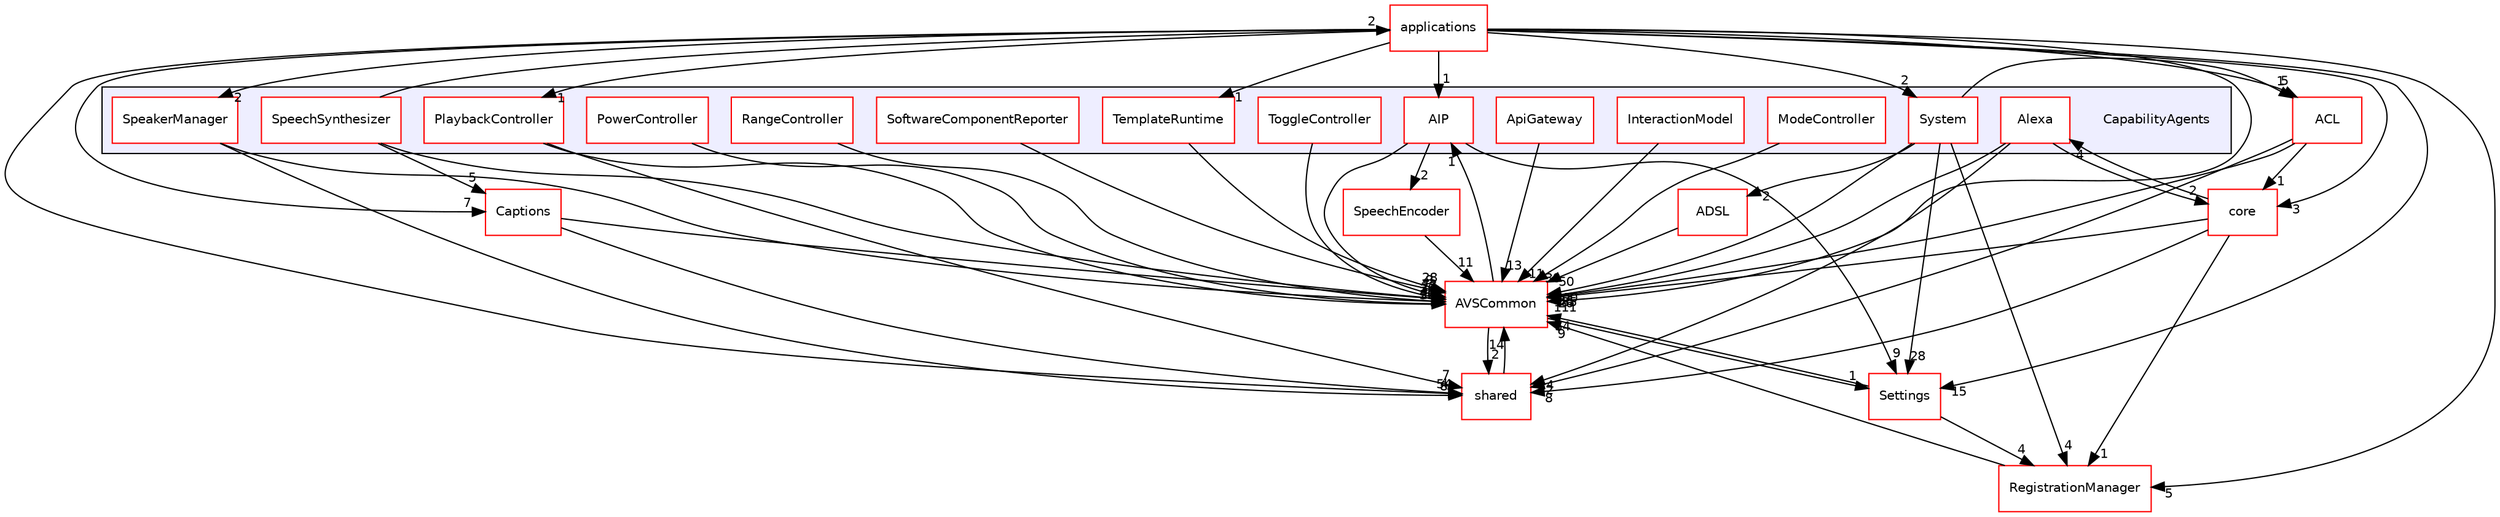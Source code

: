 digraph "/workplace/avs-device-sdk/CapabilityAgents" {
  compound=true
  node [ fontsize="10", fontname="Helvetica"];
  edge [ labelfontsize="10", labelfontname="Helvetica"];
  subgraph clusterdir_7cf910bd1d7603f12ef47ff650cec893 {
    graph [ bgcolor="#eeeeff", pencolor="black", label="" URL="dir_7cf910bd1d7603f12ef47ff650cec893.html"];
    dir_7cf910bd1d7603f12ef47ff650cec893 [shape=plaintext label="CapabilityAgents"];
    dir_cc045affa42b6b559da6861739bda652 [shape=box label="AIP" color="red" fillcolor="white" style="filled" URL="dir_cc045affa42b6b559da6861739bda652.html"];
    dir_a1558373db80e0c64649c83f312e1e2c [shape=box label="Alexa" color="red" fillcolor="white" style="filled" URL="dir_a1558373db80e0c64649c83f312e1e2c.html"];
    dir_3a57c8530640bbf2cee32213bc543583 [shape=box label="ApiGateway" color="red" fillcolor="white" style="filled" URL="dir_3a57c8530640bbf2cee32213bc543583.html"];
    dir_011a3f6e181db4516776f7256f22dadd [shape=box label="InteractionModel" color="red" fillcolor="white" style="filled" URL="dir_011a3f6e181db4516776f7256f22dadd.html"];
    dir_3df52af57ec6c87b0a170886eb8aac70 [shape=box label="ModeController" color="red" fillcolor="white" style="filled" URL="dir_3df52af57ec6c87b0a170886eb8aac70.html"];
    dir_7b6c89f8529a936fe9cff738852cb883 [shape=box label="PlaybackController" color="red" fillcolor="white" style="filled" URL="dir_7b6c89f8529a936fe9cff738852cb883.html"];
    dir_32f5978b09742a25fd0ec6ffcbf8c09b [shape=box label="PowerController" color="red" fillcolor="white" style="filled" URL="dir_32f5978b09742a25fd0ec6ffcbf8c09b.html"];
    dir_91c0e80209b769b24ceff766697d73ba [shape=box label="RangeController" color="red" fillcolor="white" style="filled" URL="dir_91c0e80209b769b24ceff766697d73ba.html"];
    dir_d33797a8bcde389e7cefdb2fa2a2b27e [shape=box label="SoftwareComponentReporter" color="red" fillcolor="white" style="filled" URL="dir_d33797a8bcde389e7cefdb2fa2a2b27e.html"];
    dir_bc46a16e1ec7aec8565980dcd59aba5c [shape=box label="SpeakerManager" color="red" fillcolor="white" style="filled" URL="dir_bc46a16e1ec7aec8565980dcd59aba5c.html"];
    dir_097c79eef3239c0772ccd3b4f7a59e99 [shape=box label="SpeechSynthesizer" color="red" fillcolor="white" style="filled" URL="dir_097c79eef3239c0772ccd3b4f7a59e99.html"];
    dir_5c34f9d308a00f77f2da80e40fcb7b22 [shape=box label="System" color="red" fillcolor="white" style="filled" URL="dir_5c34f9d308a00f77f2da80e40fcb7b22.html"];
    dir_ad7482f55cfb335a38f864aa77f75e62 [shape=box label="TemplateRuntime" color="red" fillcolor="white" style="filled" URL="dir_ad7482f55cfb335a38f864aa77f75e62.html"];
    dir_e1ef50537ba68936dd63b97343608c6c [shape=box label="ToggleController" color="red" fillcolor="white" style="filled" URL="dir_e1ef50537ba68936dd63b97343608c6c.html"];
  }
  dir_9982052f7ce695d12571567315b2fafa [shape=box label="shared" fillcolor="white" style="filled" color="red" URL="dir_9982052f7ce695d12571567315b2fafa.html"];
  dir_a6e4fee11f07c3b70486e88fe92cbbdc [shape=box label="applications" fillcolor="white" style="filled" color="red" URL="dir_a6e4fee11f07c3b70486e88fe92cbbdc.html"];
  dir_6b07903b29b547047bfa8a8b819c80bf [shape=box label="SpeechEncoder" fillcolor="white" style="filled" color="red" URL="dir_6b07903b29b547047bfa8a8b819c80bf.html"];
  dir_de0e77330fd0ab33359e90b501923c8e [shape=box label="Captions" fillcolor="white" style="filled" color="red" URL="dir_de0e77330fd0ab33359e90b501923c8e.html"];
  dir_8ae0dd75af039a94f4269584fb8eef13 [shape=box label="Settings" fillcolor="white" style="filled" color="red" URL="dir_8ae0dd75af039a94f4269584fb8eef13.html"];
  dir_b1dfedc9efa610ba8c818c30206ff41f [shape=box label="ACL" fillcolor="white" style="filled" color="red" URL="dir_b1dfedc9efa610ba8c818c30206ff41f.html"];
  dir_13e65effb2bde530b17b3d5eefcd0266 [shape=box label="AVSCommon" fillcolor="white" style="filled" color="red" URL="dir_13e65effb2bde530b17b3d5eefcd0266.html"];
  dir_b14333b5607b47fe7356eaa790107bd3 [shape=box label="RegistrationManager" fillcolor="white" style="filled" color="red" URL="dir_b14333b5607b47fe7356eaa790107bd3.html"];
  dir_4270bfced15e0e73154b13468c7c9ad9 [shape=box label="core" fillcolor="white" style="filled" color="red" URL="dir_4270bfced15e0e73154b13468c7c9ad9.html"];
  dir_edb1b7e8f1a5d5a1b864206edd6d398d [shape=box label="ADSL" fillcolor="white" style="filled" color="red" URL="dir_edb1b7e8f1a5d5a1b864206edd6d398d.html"];
  dir_bc46a16e1ec7aec8565980dcd59aba5c->dir_9982052f7ce695d12571567315b2fafa [headlabel="8", labeldistance=1.5 headhref="dir_000374_000549.html"];
  dir_bc46a16e1ec7aec8565980dcd59aba5c->dir_13e65effb2bde530b17b3d5eefcd0266 [headlabel="47", labeldistance=1.5 headhref="dir_000374_000017.html"];
  dir_5c34f9d308a00f77f2da80e40fcb7b22->dir_8ae0dd75af039a94f4269584fb8eef13 [headlabel="28", labeldistance=1.5 headhref="dir_000384_000539.html"];
  dir_5c34f9d308a00f77f2da80e40fcb7b22->dir_b1dfedc9efa610ba8c818c30206ff41f [headlabel="1", labeldistance=1.5 headhref="dir_000384_000000.html"];
  dir_5c34f9d308a00f77f2da80e40fcb7b22->dir_13e65effb2bde530b17b3d5eefcd0266 [headlabel="100", labeldistance=1.5 headhref="dir_000384_000017.html"];
  dir_5c34f9d308a00f77f2da80e40fcb7b22->dir_b14333b5607b47fe7356eaa790107bd3 [headlabel="4", labeldistance=1.5 headhref="dir_000384_000524.html"];
  dir_5c34f9d308a00f77f2da80e40fcb7b22->dir_edb1b7e8f1a5d5a1b864206edd6d398d [headlabel="2", labeldistance=1.5 headhref="dir_000384_000011.html"];
  dir_9982052f7ce695d12571567315b2fafa->dir_13e65effb2bde530b17b3d5eefcd0266 [headlabel="14", labeldistance=1.5 headhref="dir_000549_000017.html"];
  dir_011a3f6e181db4516776f7256f22dadd->dir_13e65effb2bde530b17b3d5eefcd0266 [headlabel="11", labeldistance=1.5 headhref="dir_000344_000017.html"];
  dir_6b07903b29b547047bfa8a8b819c80bf->dir_13e65effb2bde530b17b3d5eefcd0266 [headlabel="11", labeldistance=1.5 headhref="dir_000585_000017.html"];
  dir_a6e4fee11f07c3b70486e88fe92cbbdc->dir_bc46a16e1ec7aec8565980dcd59aba5c [headlabel="2", labeldistance=1.5 headhref="dir_000028_000374.html"];
  dir_a6e4fee11f07c3b70486e88fe92cbbdc->dir_5c34f9d308a00f77f2da80e40fcb7b22 [headlabel="2", labeldistance=1.5 headhref="dir_000028_000384.html"];
  dir_a6e4fee11f07c3b70486e88fe92cbbdc->dir_9982052f7ce695d12571567315b2fafa [headlabel="54", labeldistance=1.5 headhref="dir_000028_000549.html"];
  dir_a6e4fee11f07c3b70486e88fe92cbbdc->dir_cc045affa42b6b559da6861739bda652 [headlabel="1", labeldistance=1.5 headhref="dir_000028_000329.html"];
  dir_a6e4fee11f07c3b70486e88fe92cbbdc->dir_de0e77330fd0ab33359e90b501923c8e [headlabel="7", labeldistance=1.5 headhref="dir_000028_000400.html"];
  dir_a6e4fee11f07c3b70486e88fe92cbbdc->dir_8ae0dd75af039a94f4269584fb8eef13 [headlabel="15", labeldistance=1.5 headhref="dir_000028_000539.html"];
  dir_a6e4fee11f07c3b70486e88fe92cbbdc->dir_b1dfedc9efa610ba8c818c30206ff41f [headlabel="5", labeldistance=1.5 headhref="dir_000028_000000.html"];
  dir_a6e4fee11f07c3b70486e88fe92cbbdc->dir_13e65effb2bde530b17b3d5eefcd0266 [headlabel="111", labeldistance=1.5 headhref="dir_000028_000017.html"];
  dir_a6e4fee11f07c3b70486e88fe92cbbdc->dir_b14333b5607b47fe7356eaa790107bd3 [headlabel="5", labeldistance=1.5 headhref="dir_000028_000524.html"];
  dir_a6e4fee11f07c3b70486e88fe92cbbdc->dir_4270bfced15e0e73154b13468c7c9ad9 [headlabel="3", labeldistance=1.5 headhref="dir_000028_000426.html"];
  dir_a6e4fee11f07c3b70486e88fe92cbbdc->dir_7b6c89f8529a936fe9cff738852cb883 [headlabel="1", labeldistance=1.5 headhref="dir_000028_000354.html"];
  dir_a6e4fee11f07c3b70486e88fe92cbbdc->dir_ad7482f55cfb335a38f864aa77f75e62 [headlabel="1", labeldistance=1.5 headhref="dir_000028_000390.html"];
  dir_32f5978b09742a25fd0ec6ffcbf8c09b->dir_13e65effb2bde530b17b3d5eefcd0266 [headlabel="20", labeldistance=1.5 headhref="dir_000359_000017.html"];
  dir_097c79eef3239c0772ccd3b4f7a59e99->dir_a6e4fee11f07c3b70486e88fe92cbbdc [headlabel="2", labeldistance=1.5 headhref="dir_000379_000028.html"];
  dir_097c79eef3239c0772ccd3b4f7a59e99->dir_de0e77330fd0ab33359e90b501923c8e [headlabel="5", labeldistance=1.5 headhref="dir_000379_000400.html"];
  dir_097c79eef3239c0772ccd3b4f7a59e99->dir_13e65effb2bde530b17b3d5eefcd0266 [headlabel="39", labeldistance=1.5 headhref="dir_000379_000017.html"];
  dir_3a57c8530640bbf2cee32213bc543583->dir_13e65effb2bde530b17b3d5eefcd0266 [headlabel="13", labeldistance=1.5 headhref="dir_000339_000017.html"];
  dir_cc045affa42b6b559da6861739bda652->dir_6b07903b29b547047bfa8a8b819c80bf [headlabel="2", labeldistance=1.5 headhref="dir_000329_000585.html"];
  dir_cc045affa42b6b559da6861739bda652->dir_8ae0dd75af039a94f4269584fb8eef13 [headlabel="9", labeldistance=1.5 headhref="dir_000329_000539.html"];
  dir_cc045affa42b6b559da6861739bda652->dir_13e65effb2bde530b17b3d5eefcd0266 [headlabel="72", labeldistance=1.5 headhref="dir_000329_000017.html"];
  dir_e1ef50537ba68936dd63b97343608c6c->dir_13e65effb2bde530b17b3d5eefcd0266 [headlabel="27", labeldistance=1.5 headhref="dir_000395_000017.html"];
  dir_3df52af57ec6c87b0a170886eb8aac70->dir_13e65effb2bde530b17b3d5eefcd0266 [headlabel="30", labeldistance=1.5 headhref="dir_000349_000017.html"];
  dir_de0e77330fd0ab33359e90b501923c8e->dir_9982052f7ce695d12571567315b2fafa [headlabel="4", labeldistance=1.5 headhref="dir_000400_000549.html"];
  dir_de0e77330fd0ab33359e90b501923c8e->dir_13e65effb2bde530b17b3d5eefcd0266 [headlabel="24", labeldistance=1.5 headhref="dir_000400_000017.html"];
  dir_8ae0dd75af039a94f4269584fb8eef13->dir_13e65effb2bde530b17b3d5eefcd0266 [headlabel="54", labeldistance=1.5 headhref="dir_000539_000017.html"];
  dir_8ae0dd75af039a94f4269584fb8eef13->dir_b14333b5607b47fe7356eaa790107bd3 [headlabel="4", labeldistance=1.5 headhref="dir_000539_000524.html"];
  dir_b1dfedc9efa610ba8c818c30206ff41f->dir_9982052f7ce695d12571567315b2fafa [headlabel="2", labeldistance=1.5 headhref="dir_000000_000549.html"];
  dir_b1dfedc9efa610ba8c818c30206ff41f->dir_13e65effb2bde530b17b3d5eefcd0266 [headlabel="135", labeldistance=1.5 headhref="dir_000000_000017.html"];
  dir_b1dfedc9efa610ba8c818c30206ff41f->dir_4270bfced15e0e73154b13468c7c9ad9 [headlabel="1", labeldistance=1.5 headhref="dir_000000_000426.html"];
  dir_13e65effb2bde530b17b3d5eefcd0266->dir_9982052f7ce695d12571567315b2fafa [headlabel="2", labeldistance=1.5 headhref="dir_000017_000549.html"];
  dir_13e65effb2bde530b17b3d5eefcd0266->dir_cc045affa42b6b559da6861739bda652 [headlabel="1", labeldistance=1.5 headhref="dir_000017_000329.html"];
  dir_13e65effb2bde530b17b3d5eefcd0266->dir_8ae0dd75af039a94f4269584fb8eef13 [headlabel="1", labeldistance=1.5 headhref="dir_000017_000539.html"];
  dir_b14333b5607b47fe7356eaa790107bd3->dir_13e65effb2bde530b17b3d5eefcd0266 [headlabel="9", labeldistance=1.5 headhref="dir_000524_000017.html"];
  dir_4270bfced15e0e73154b13468c7c9ad9->dir_9982052f7ce695d12571567315b2fafa [headlabel="8", labeldistance=1.5 headhref="dir_000426_000549.html"];
  dir_4270bfced15e0e73154b13468c7c9ad9->dir_13e65effb2bde530b17b3d5eefcd0266 [headlabel="26", labeldistance=1.5 headhref="dir_000426_000017.html"];
  dir_4270bfced15e0e73154b13468c7c9ad9->dir_b14333b5607b47fe7356eaa790107bd3 [headlabel="1", labeldistance=1.5 headhref="dir_000426_000524.html"];
  dir_4270bfced15e0e73154b13468c7c9ad9->dir_a1558373db80e0c64649c83f312e1e2c [headlabel="4", labeldistance=1.5 headhref="dir_000426_000334.html"];
  dir_edb1b7e8f1a5d5a1b864206edd6d398d->dir_13e65effb2bde530b17b3d5eefcd0266 [headlabel="50", labeldistance=1.5 headhref="dir_000011_000017.html"];
  dir_7b6c89f8529a936fe9cff738852cb883->dir_9982052f7ce695d12571567315b2fafa [headlabel="7", labeldistance=1.5 headhref="dir_000354_000549.html"];
  dir_7b6c89f8529a936fe9cff738852cb883->dir_13e65effb2bde530b17b3d5eefcd0266 [headlabel="35", labeldistance=1.5 headhref="dir_000354_000017.html"];
  dir_ad7482f55cfb335a38f864aa77f75e62->dir_13e65effb2bde530b17b3d5eefcd0266 [headlabel="28", labeldistance=1.5 headhref="dir_000390_000017.html"];
  dir_d33797a8bcde389e7cefdb2fa2a2b27e->dir_13e65effb2bde530b17b3d5eefcd0266 [headlabel="9", labeldistance=1.5 headhref="dir_000369_000017.html"];
  dir_91c0e80209b769b24ceff766697d73ba->dir_13e65effb2bde530b17b3d5eefcd0266 [headlabel="31", labeldistance=1.5 headhref="dir_000364_000017.html"];
  dir_a1558373db80e0c64649c83f312e1e2c->dir_9982052f7ce695d12571567315b2fafa [headlabel="4", labeldistance=1.5 headhref="dir_000334_000549.html"];
  dir_a1558373db80e0c64649c83f312e1e2c->dir_13e65effb2bde530b17b3d5eefcd0266 [headlabel="36", labeldistance=1.5 headhref="dir_000334_000017.html"];
  dir_a1558373db80e0c64649c83f312e1e2c->dir_4270bfced15e0e73154b13468c7c9ad9 [headlabel="2", labeldistance=1.5 headhref="dir_000334_000426.html"];
}
